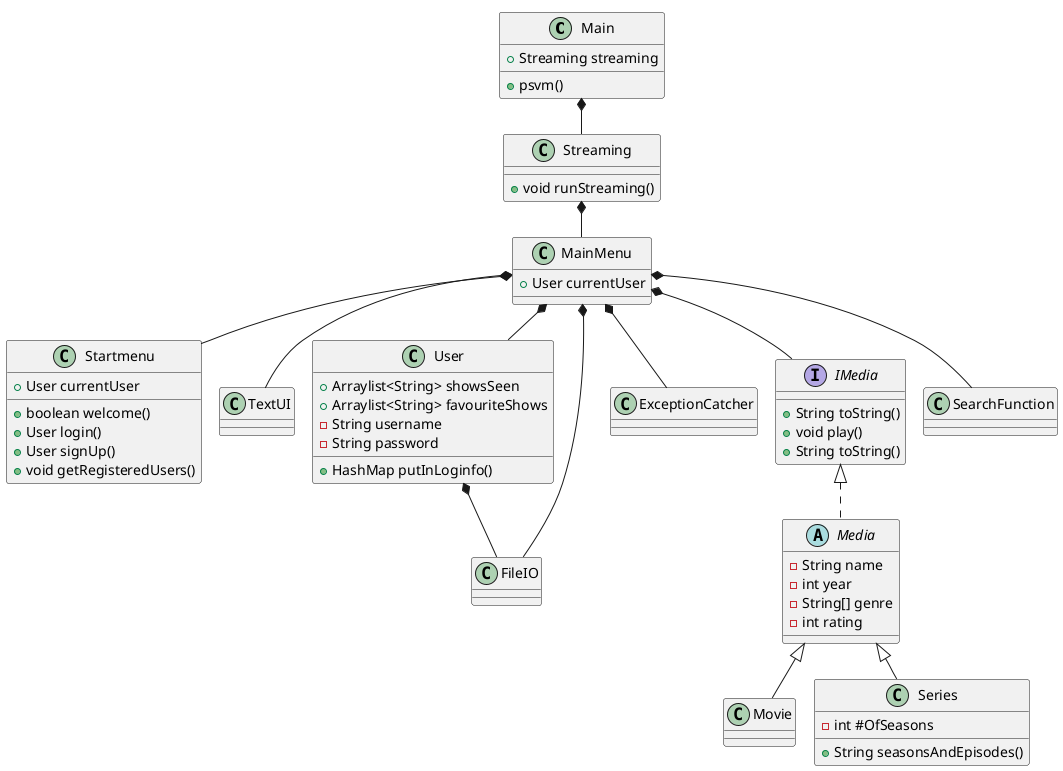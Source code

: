 @startuml
'https://plantuml.com/class-diagram
!pragma layout smetana

class Main
class MainMenu
class Startmenu
class TextUI
class User
class FileIO
class ExceptionCatcher
abstract class Media implements IMedia
class Movie extends Media
class Series extends Media
class SearchFunction
class MainMenu
class Streaming

Main *-- Streaming
Streaming *-- MainMenu
MainMenu *-- Startmenu
MainMenu *--TextUI
MainMenu *-- ExceptionCatcher
MainMenu *-- FileIO
MainMenu *-- User
MainMenu *-- IMedia
MainMenu *-- SearchFunction
User *-- FileIO

Main : +psvm()
Main : +Streaming streaming

MainMenu : + User currentUser
Streaming : + void runStreaming()


Startmenu : + User currentUser
Startmenu : + boolean welcome()
Startmenu : + User login()
Startmenu : + User signUp()
Startmenu : + void getRegisteredUsers()

User : + Arraylist<String> showsSeen
User : + Arraylist<String> favouriteShows
User : - String username
User : - String password
User : + HashMap putInLoginfo()


IMedia : + String toString()
IMedia : + void play()
IMedia : + String toString()


Media : -String name
Media : -int year
Media : -String[] genre
Media : -int rating

Series : - int #OfSeasons
Series : + String seasonsAndEpisodes()




@enduml